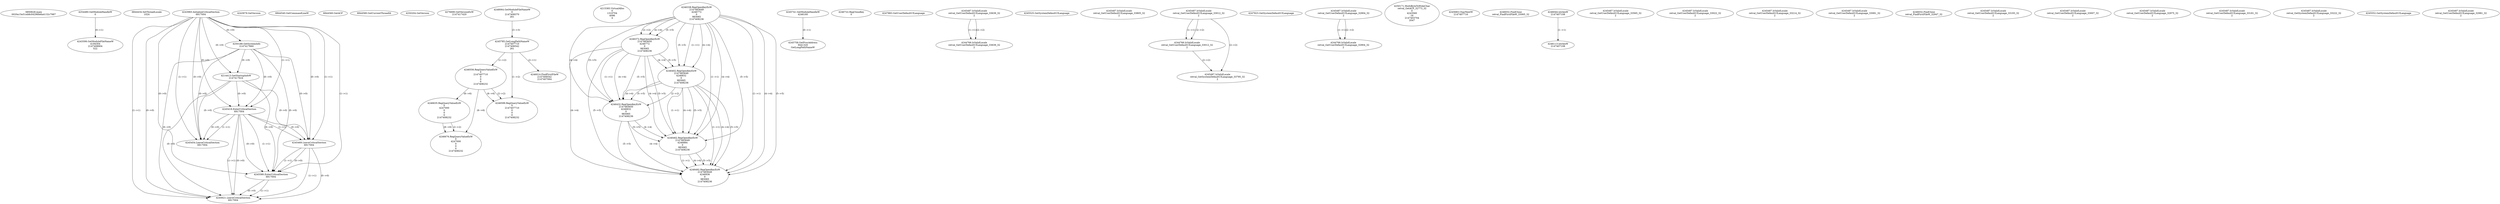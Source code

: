 // Global SCDG with merge call
digraph {
	0 [label="6850628.main
0020a15e51eb8c04296fe6a4132c7987"]
	1 [label="4254480.GetModuleHandleW
0"]
	2 [label="6844434.SetThreadLocale
1024"]
	3 [label="4243965.InitializeCriticalSection
6917004"]
	4 [label="4243979.GetVersion
"]
	5 [label="4250188.GetSystemInfo
2147417660"]
	3 -> 5 [label="(0-->0)"]
	6 [label="6844540.GetCommandLineW
"]
	7 [label="4214413.GetStartupInfoW
2147417624"]
	3 -> 7 [label="(0-->0)"]
	5 -> 7 [label="(0-->0)"]
	8 [label="6844560.GetACP
"]
	9 [label="6844580.GetCurrentThreadId
"]
	10 [label="4250204.GetVersion
"]
	11 [label="4276690.GetVersionExW
2147417420"]
	12 [label="4243306.GetModuleFileNameW
4194304
2147408904
522"]
	1 -> 12 [label="(0-->1)"]
	13 [label="4248064.GetModuleFileNameW
0
2147408370
261"]
	14 [label="4215383.VirtualAlloc
0
1310704
4096
4"]
	15 [label="4246338.RegOpenKeyExW
2147483649
4246772
0
983065
2147408236"]
	16 [label="4246372.RegOpenKeyExW
2147483650
4246772
0
983065
2147408236"]
	15 -> 16 [label="(2-->2)"]
	15 -> 16 [label="(4-->4)"]
	15 -> 16 [label="(5-->5)"]
	17 [label="4246402.RegOpenKeyExW
2147483649
4246832
0
983065
2147408236"]
	15 -> 17 [label="(1-->1)"]
	15 -> 17 [label="(4-->4)"]
	16 -> 17 [label="(4-->4)"]
	15 -> 17 [label="(5-->5)"]
	16 -> 17 [label="(5-->5)"]
	18 [label="4246432.RegOpenKeyExW
2147483650
4246832
0
983065
2147408236"]
	16 -> 18 [label="(1-->1)"]
	17 -> 18 [label="(2-->2)"]
	15 -> 18 [label="(4-->4)"]
	16 -> 18 [label="(4-->4)"]
	17 -> 18 [label="(4-->4)"]
	15 -> 18 [label="(5-->5)"]
	16 -> 18 [label="(5-->5)"]
	17 -> 18 [label="(5-->5)"]
	19 [label="4246462.RegOpenKeyExW
2147483649
4246884
0
983065
2147408236"]
	15 -> 19 [label="(1-->1)"]
	17 -> 19 [label="(1-->1)"]
	15 -> 19 [label="(4-->4)"]
	16 -> 19 [label="(4-->4)"]
	17 -> 19 [label="(4-->4)"]
	18 -> 19 [label="(4-->4)"]
	15 -> 19 [label="(5-->5)"]
	16 -> 19 [label="(5-->5)"]
	17 -> 19 [label="(5-->5)"]
	18 -> 19 [label="(5-->5)"]
	20 [label="4245741.GetModuleHandleW
4246160"]
	21 [label="4245758.GetProcAddress
9441320
GetLongPathNameW"]
	20 -> 21 [label="(0-->1)"]
	22 [label="4245785.GetLongPathNameW
2147407710
2147406542
261"]
	13 -> 22 [label="(3-->3)"]
	23 [label="4246556.RegQueryValueExW
0
2147407710
0
0
0
2147408232"]
	22 -> 23 [label="(1-->2)"]
	24 [label="4246599.RegQueryValueExW
0
2147407710
0
0
0
2147408232"]
	22 -> 24 [label="(1-->2)"]
	23 -> 24 [label="(2-->2)"]
	23 -> 24 [label="(6-->6)"]
	25 [label="4246722.RegCloseKey
0"]
	26 [label="4247883.GetUserDefaultUILanguage
"]
	27 [label="4245418.EnterCriticalSection
6917004"]
	3 -> 27 [label="(1-->1)"]
	3 -> 27 [label="(0-->0)"]
	5 -> 27 [label="(0-->0)"]
	7 -> 27 [label="(0-->0)"]
	28 [label="4245469.LeaveCriticalSection
6917004"]
	3 -> 28 [label="(1-->1)"]
	27 -> 28 [label="(1-->1)"]
	3 -> 28 [label="(0-->0)"]
	5 -> 28 [label="(0-->0)"]
	7 -> 28 [label="(0-->0)"]
	27 -> 28 [label="(0-->0)"]
	29 [label="4245487.IsValidLocale
retval_GetUserDefaultUILanguage_33639_32
2"]
	30 [label="4244766.IsValidLocale
retval_GetUserDefaultUILanguage_33639_32
2"]
	29 -> 30 [label="(1-->1)"]
	29 -> 30 [label="(2-->2)"]
	31 [label="4245525.GetSystemDefaultUILanguage
"]
	32 [label="4246492.RegOpenKeyExW
2147483649
4246936
0
983065
2147408236"]
	15 -> 32 [label="(1-->1)"]
	17 -> 32 [label="(1-->1)"]
	19 -> 32 [label="(1-->1)"]
	15 -> 32 [label="(4-->4)"]
	16 -> 32 [label="(4-->4)"]
	17 -> 32 [label="(4-->4)"]
	18 -> 32 [label="(4-->4)"]
	19 -> 32 [label="(4-->4)"]
	15 -> 32 [label="(5-->5)"]
	16 -> 32 [label="(5-->5)"]
	17 -> 32 [label="(5-->5)"]
	18 -> 32 [label="(5-->5)"]
	19 -> 32 [label="(5-->5)"]
	33 [label="4245487.IsValidLocale
retval_GetUserDefaultUILanguage_33805_32
2"]
	34 [label="4246635.RegQueryValueExW
0
4247000
0
0
0
2147408232"]
	23 -> 34 [label="(6-->6)"]
	35 [label="4246676.RegQueryValueExW
0
4247000
0
0
0
2147408232"]
	34 -> 35 [label="(2-->2)"]
	23 -> 35 [label="(6-->6)"]
	34 -> 35 [label="(6-->6)"]
	36 [label="4245487.IsValidLocale
retval_GetUserDefaultUILanguage_33012_32
2"]
	37 [label="4244766.IsValidLocale
retval_GetUserDefaultUILanguage_33012_32
2"]
	36 -> 37 [label="(1-->1)"]
	36 -> 37 [label="(2-->2)"]
	38 [label="4245580.EnterCriticalSection
6917004"]
	3 -> 38 [label="(1-->1)"]
	27 -> 38 [label="(1-->1)"]
	28 -> 38 [label="(1-->1)"]
	3 -> 38 [label="(0-->0)"]
	5 -> 38 [label="(0-->0)"]
	7 -> 38 [label="(0-->0)"]
	27 -> 38 [label="(0-->0)"]
	28 -> 38 [label="(0-->0)"]
	39 [label="4245621.LeaveCriticalSection
6917004"]
	3 -> 39 [label="(1-->1)"]
	27 -> 39 [label="(1-->1)"]
	28 -> 39 [label="(1-->1)"]
	38 -> 39 [label="(1-->1)"]
	3 -> 39 [label="(0-->0)"]
	5 -> 39 [label="(0-->0)"]
	7 -> 39 [label="(0-->0)"]
	27 -> 39 [label="(0-->0)"]
	28 -> 39 [label="(0-->0)"]
	38 -> 39 [label="(0-->0)"]
	40 [label="4247923.GetSystemDefaultUILanguage
"]
	41 [label="4245487.IsValidLocale
retval_GetSystemDefaultUILanguage_33795_32
2"]
	36 -> 41 [label="(2-->2)"]
	37 -> 41 [label="(2-->2)"]
	42 [label="4245487.IsValidLocale
retval_GetUserDefaultUILanguage_32904_32
2"]
	43 [label="4250171.MultiByteToWideChar
retval_GetACP_32773_32
0
4243560
16
2147403704
2047"]
	44 [label="4245683.CharNextW
2147407716"]
	45 [label="4246014.FindFirstFileW
2147406542
2147407064"]
	22 -> 45 [label="(2-->1)"]
	46 [label="4246032.FindClose
retval_FindFirstFileW_33065_32"]
	47 [label="4246044.lstrlenW
2147407108"]
	48 [label="4245487.IsValidLocale
retval_GetUserDefaultUILanguage_33565_32
2"]
	49 [label="4245487.IsValidLocale
retval_GetUserDefaultUILanguage_33022_32
2"]
	50 [label="4245487.IsValidLocale
retval_GetUserDefaultUILanguage_33214_32
2"]
	51 [label="4245487.IsValidLocale
retval_GetUserDefaultUILanguage_33081_32
2"]
	52 [label="4246032.FindClose
retval_FindFirstFileW_32947_32"]
	53 [label="4246113.lstrlenW
2147407108"]
	47 -> 53 [label="(1-->1)"]
	54 [label="4245487.IsValidLocale
retval_GetUserDefaultUILanguage_33193_32
2"]
	55 [label="4245487.IsValidLocale
retval_GetUserDefaultUILanguage_33007_32
2"]
	56 [label="4245487.IsValidLocale
retval_GetUserDefaultUILanguage_32975_32
2"]
	57 [label="4245487.IsValidLocale
retval_GetUserDefaultUILanguage_33181_32
2"]
	58 [label="4245454.LeaveCriticalSection
6917004"]
	3 -> 58 [label="(1-->1)"]
	27 -> 58 [label="(1-->1)"]
	3 -> 58 [label="(0-->0)"]
	5 -> 58 [label="(0-->0)"]
	7 -> 58 [label="(0-->0)"]
	27 -> 58 [label="(0-->0)"]
	59 [label="4245487.IsValidLocale
retval_GetSystemDefaultUILanguage_33222_32
2"]
	60 [label="4244766.IsValidLocale
retval_GetUserDefaultUILanguage_32904_32
2"]
	42 -> 60 [label="(1-->1)"]
	42 -> 60 [label="(2-->2)"]
	61 [label="4245552.GetSystemDefaultUILanguage
"]
	62 [label="4245487.IsValidLocale
retval_GetUserDefaultUILanguage_32981_32
2"]
}
